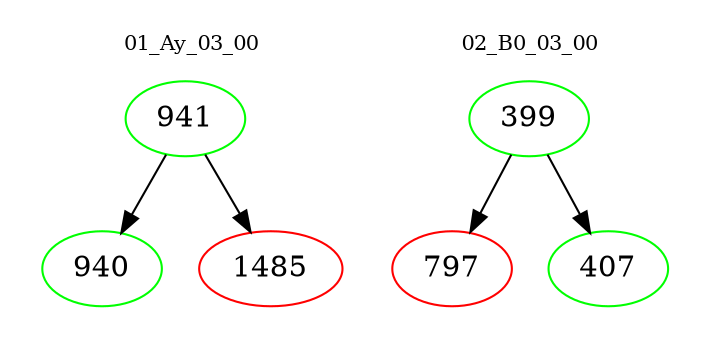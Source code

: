 digraph{
subgraph cluster_0 {
color = white
label = "01_Ay_03_00";
fontsize=10;
T0_941 [label="941", color="green"]
T0_941 -> T0_940 [color="black"]
T0_940 [label="940", color="green"]
T0_941 -> T0_1485 [color="black"]
T0_1485 [label="1485", color="red"]
}
subgraph cluster_1 {
color = white
label = "02_B0_03_00";
fontsize=10;
T1_399 [label="399", color="green"]
T1_399 -> T1_797 [color="black"]
T1_797 [label="797", color="red"]
T1_399 -> T1_407 [color="black"]
T1_407 [label="407", color="green"]
}
}

